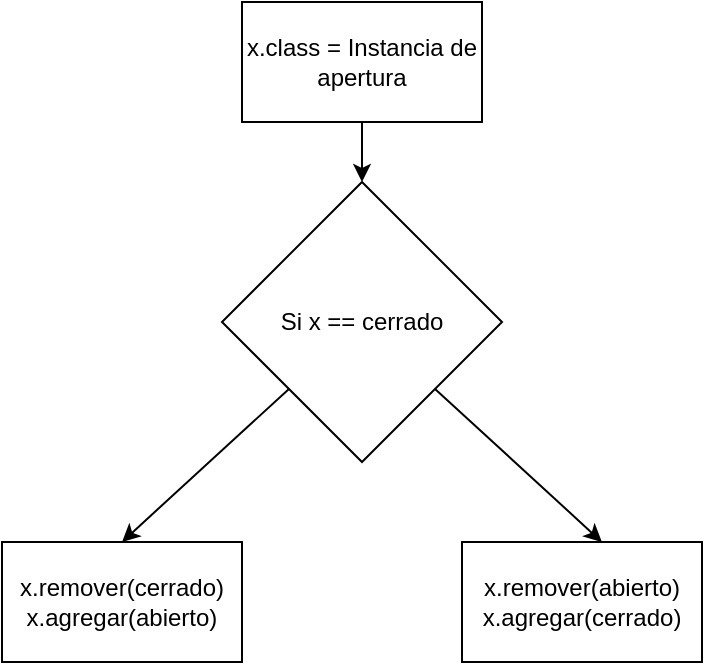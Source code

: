 <mxfile>
    <diagram id="qGgf-mONPDKdGGeX-jXO" name="Page-1">
        <mxGraphModel dx="484" dy="825" grid="1" gridSize="10" guides="1" tooltips="1" connect="1" arrows="1" fold="1" page="1" pageScale="1" pageWidth="850" pageHeight="1100" math="0" shadow="0">
            <root>
                <mxCell id="0"/>
                <mxCell id="1" parent="0"/>
                <mxCell id="11" style="edgeStyle=none;html=1;entryX=0.5;entryY=0;entryDx=0;entryDy=0;" parent="1" source="2" target="3" edge="1">
                    <mxGeometry relative="1" as="geometry"/>
                </mxCell>
                <mxCell id="2" value="x.class = Instancia de apertura" style="rounded=0;whiteSpace=wrap;html=1;" parent="1" vertex="1">
                    <mxGeometry x="250" y="110" width="120" height="60" as="geometry"/>
                </mxCell>
                <mxCell id="8" style="edgeStyle=none;html=1;entryX=0.5;entryY=0;entryDx=0;entryDy=0;" parent="1" source="3" target="7" edge="1">
                    <mxGeometry relative="1" as="geometry"/>
                </mxCell>
                <mxCell id="10" style="edgeStyle=none;html=1;entryX=0.583;entryY=0;entryDx=0;entryDy=0;entryPerimeter=0;" parent="1" source="3" target="9" edge="1">
                    <mxGeometry relative="1" as="geometry"/>
                </mxCell>
                <mxCell id="3" value="Si x == cerrado" style="rhombus;whiteSpace=wrap;html=1;" parent="1" vertex="1">
                    <mxGeometry x="240" y="200" width="140" height="140" as="geometry"/>
                </mxCell>
                <mxCell id="7" value="x.remover(cerrado)&lt;br&gt;x.agregar(abierto)" style="rounded=0;whiteSpace=wrap;html=1;" parent="1" vertex="1">
                    <mxGeometry x="130" y="380" width="120" height="60" as="geometry"/>
                </mxCell>
                <mxCell id="9" value="x.remover(abierto)&lt;br&gt;x.agregar(cerrado)" style="rounded=0;whiteSpace=wrap;html=1;" parent="1" vertex="1">
                    <mxGeometry x="360" y="380" width="120" height="60" as="geometry"/>
                </mxCell>
            </root>
        </mxGraphModel>
    </diagram>
</mxfile>